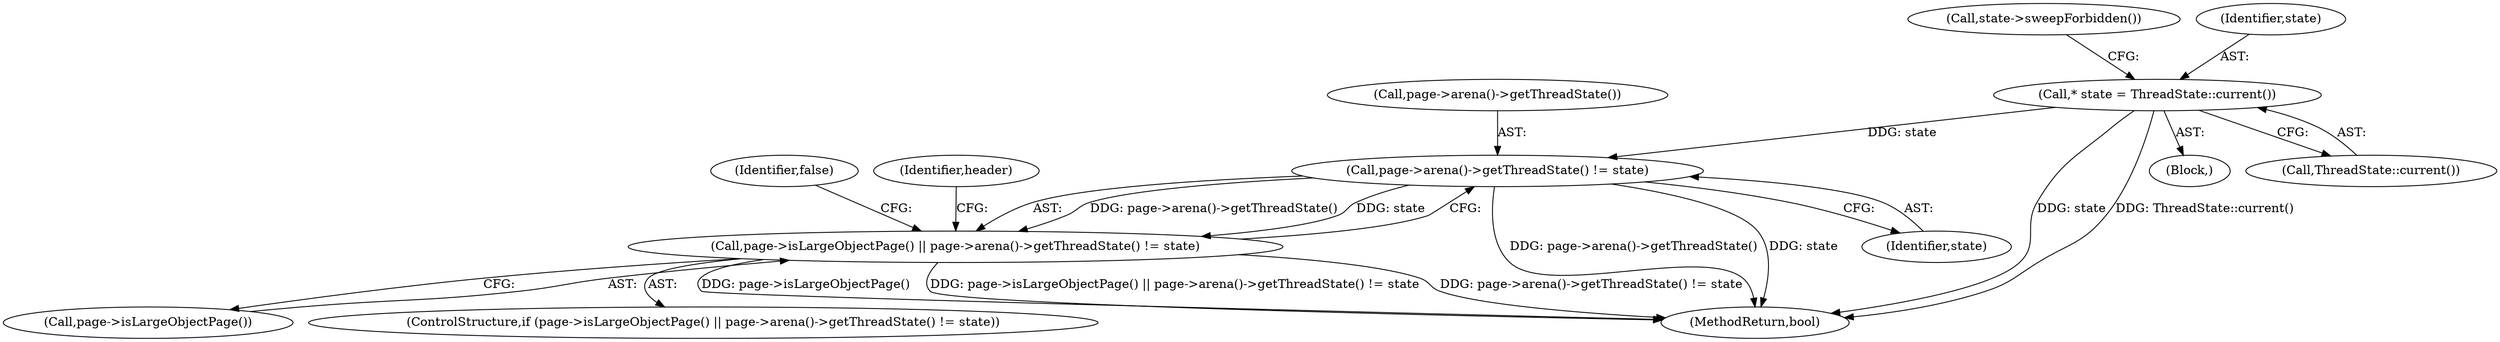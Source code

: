 digraph "0_Chrome_0749ec24fae74ec32d0567eef0e5ec43c84dbcb9_0@API" {
"1000110" [label="(Call,* state = ThreadState::current())"];
"1000135" [label="(Call,page->arena()->getThreadState() != state)"];
"1000133" [label="(Call,page->isLargeObjectPage() || page->arena()->getThreadState() != state)"];
"1000134" [label="(Call,page->isLargeObjectPage())"];
"1000132" [label="(ControlStructure,if (page->isLargeObjectPage() || page->arena()->getThreadState() != state))"];
"1000159" [label="(MethodReturn,bool)"];
"1000136" [label="(Call,page->arena()->getThreadState())"];
"1000103" [label="(Block,)"];
"1000114" [label="(Call,state->sweepForbidden())"];
"1000112" [label="(Call,ThreadState::current())"];
"1000110" [label="(Call,* state = ThreadState::current())"];
"1000133" [label="(Call,page->isLargeObjectPage() || page->arena()->getThreadState() != state)"];
"1000139" [label="(Identifier,false)"];
"1000137" [label="(Identifier,state)"];
"1000111" [label="(Identifier,state)"];
"1000142" [label="(Identifier,header)"];
"1000135" [label="(Call,page->arena()->getThreadState() != state)"];
"1000110" -> "1000103"  [label="AST: "];
"1000110" -> "1000112"  [label="CFG: "];
"1000111" -> "1000110"  [label="AST: "];
"1000112" -> "1000110"  [label="AST: "];
"1000114" -> "1000110"  [label="CFG: "];
"1000110" -> "1000159"  [label="DDG: state"];
"1000110" -> "1000159"  [label="DDG: ThreadState::current()"];
"1000110" -> "1000135"  [label="DDG: state"];
"1000135" -> "1000133"  [label="AST: "];
"1000135" -> "1000137"  [label="CFG: "];
"1000136" -> "1000135"  [label="AST: "];
"1000137" -> "1000135"  [label="AST: "];
"1000133" -> "1000135"  [label="CFG: "];
"1000135" -> "1000159"  [label="DDG: page->arena()->getThreadState()"];
"1000135" -> "1000159"  [label="DDG: state"];
"1000135" -> "1000133"  [label="DDG: page->arena()->getThreadState()"];
"1000135" -> "1000133"  [label="DDG: state"];
"1000133" -> "1000132"  [label="AST: "];
"1000133" -> "1000134"  [label="CFG: "];
"1000134" -> "1000133"  [label="AST: "];
"1000139" -> "1000133"  [label="CFG: "];
"1000142" -> "1000133"  [label="CFG: "];
"1000133" -> "1000159"  [label="DDG: page->isLargeObjectPage()"];
"1000133" -> "1000159"  [label="DDG: page->isLargeObjectPage() || page->arena()->getThreadState() != state"];
"1000133" -> "1000159"  [label="DDG: page->arena()->getThreadState() != state"];
}
